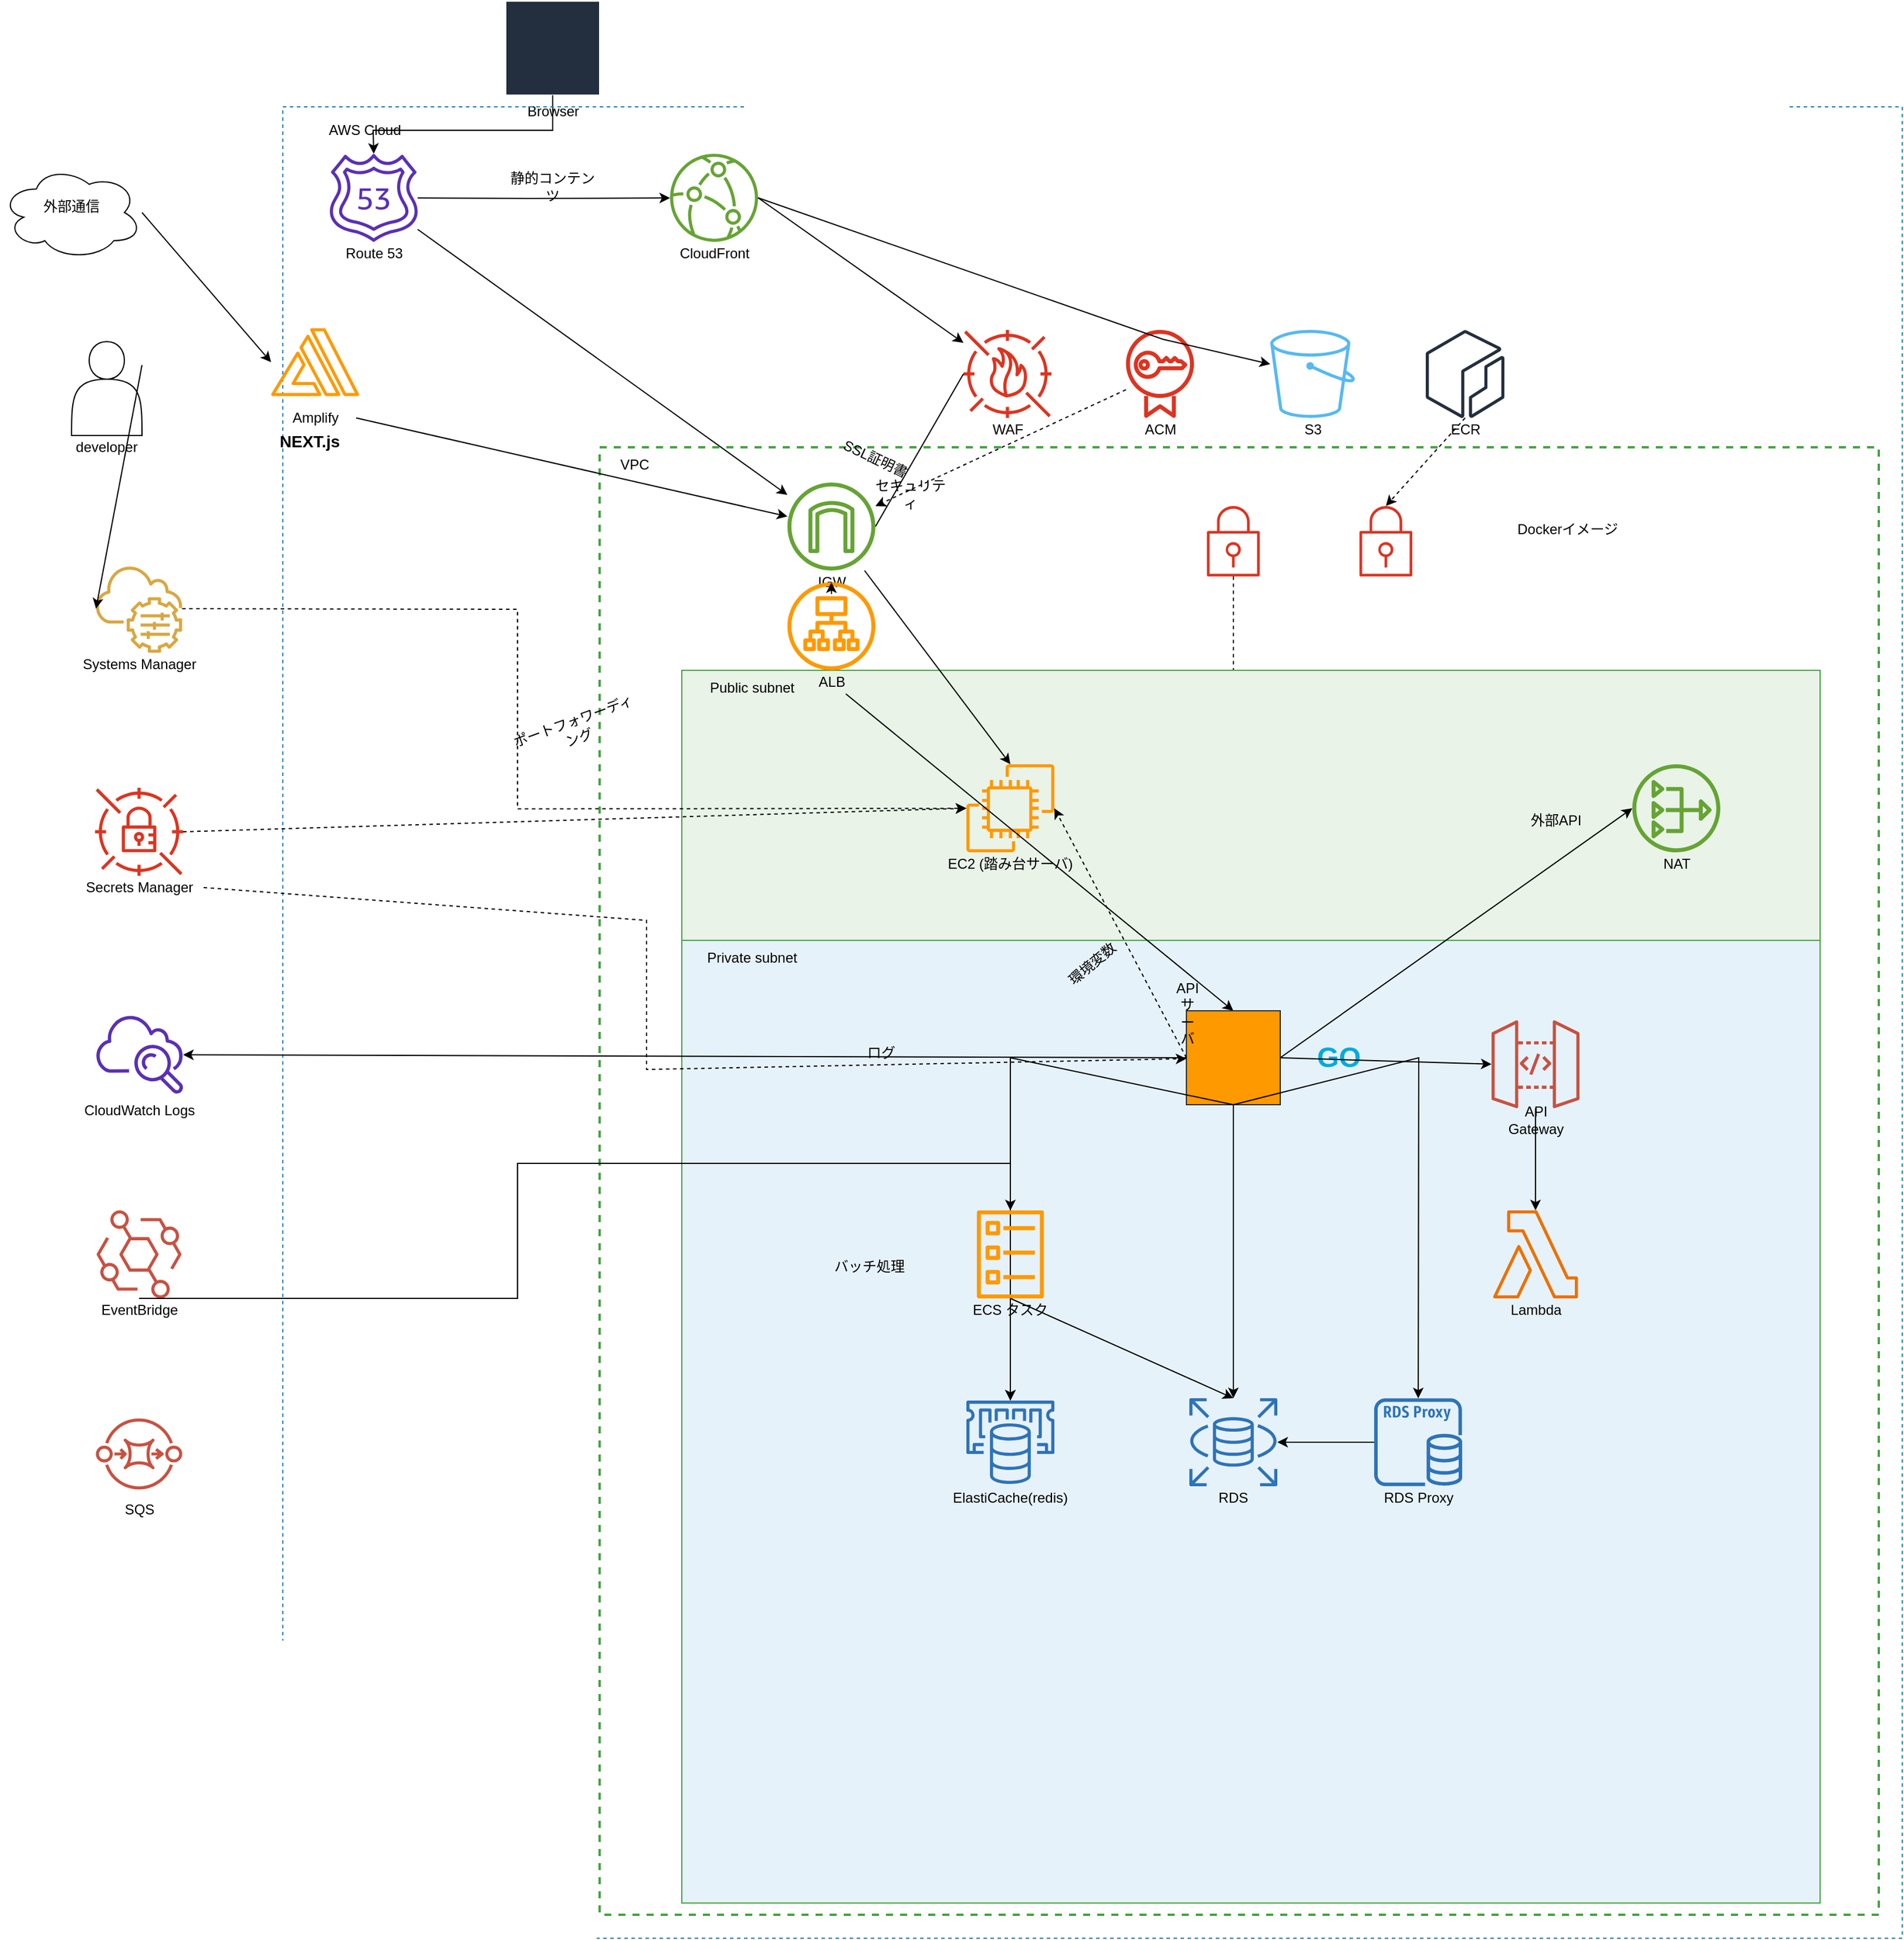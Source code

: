 <mxfile version="24.4.0" type="device">
  <diagram name="ページ1" id="IXcE3vL9v-C5q_3Iq_1a">
    <mxGraphModel dx="2720" dy="1638" grid="1" gridSize="10" guides="1" tooltips="1" connect="1" arrows="1" fold="1" page="1" pageScale="1" pageWidth="2000" pageHeight="1800" math="0" shadow="0">
      <root>
        <mxCell id="0" />
        <mxCell id="1" parent="0" />
        <mxCell id="2" value="Browser" style="shape=mxgraph.aws4.browser;labelPosition=center;align=center;verticalLabelPosition=bottom;verticalAlign=top;html=1;outlineConnect=0;fillColor=#232F3E;strokeColor=#FFFFFF;" vertex="1" parent="1">
          <mxGeometry x="470" y="30" width="80" height="80" as="geometry" />
        </mxCell>
        <mxCell id="3" value="" style="shape=mxgraph.aws4.route_53;html=1;labelPosition=center;align=center;verticalLabelPosition=bottom;verticalAlign=top;outlineConnect=0;fillColor=#5A30B5;strokeColor=#ffffff;" vertex="1" parent="1">
          <mxGeometry x="320" y="160" width="75" height="75" as="geometry" />
        </mxCell>
        <mxCell id="4" value="Route 53" style="text;html=1;strokeColor=none;fillColor=none;align=center;verticalAlign=middle;whiteSpace=wrap;rounded=0;" vertex="1" parent="1">
          <mxGeometry x="322.5" y="235" width="70" height="20" as="geometry" />
        </mxCell>
        <mxCell id="5" value="" style="shape=mxgraph.aws4.cloudfront;html=1;labelPosition=center;align=center;verticalLabelPosition=bottom;verticalAlign=top;outlineConnect=0;fillColor=#65A434;strokeColor=#ffffff;" vertex="1" parent="1">
          <mxGeometry x="610" y="160" width="75" height="75" as="geometry" />
        </mxCell>
        <mxCell id="6" value="CloudFront" style="text;html=1;strokeColor=none;fillColor=none;align=center;verticalAlign=middle;whiteSpace=wrap;rounded=0;" vertex="1" parent="1">
          <mxGeometry x="612.5" y="235" width="70" height="20" as="geometry" />
        </mxCell>
        <mxCell id="7" value="" style="endArrow=classic;html=1;rounded=0;entryX=0.5;entryY=0;entryDx=0;entryDy=0;" edge="1" parent="1" source="2" target="3">
          <mxGeometry width="50" height="50" relative="1" as="geometry">
            <mxPoint x="490" y="120" as="sourcePoint" />
            <mxPoint x="360" y="150" as="targetPoint" />
            <Array as="points">
              <mxPoint x="510" y="140" />
              <mxPoint x="357" y="140" />
            </Array>
          </mxGeometry>
        </mxCell>
        <mxCell id="8" value="静的コンテンツ" style="text;html=1;strokeColor=none;fillColor=none;align=center;verticalAlign=middle;whiteSpace=wrap;rounded=0;" vertex="1" parent="1">
          <mxGeometry x="470" y="177.5" width="80" height="20" as="geometry" />
        </mxCell>
        <mxCell id="9" value="" style="endArrow=classic;html=1;rounded=0;" edge="1" parent="1" source="3" target="61">
          <mxGeometry width="50" height="50" relative="1" as="geometry">
            <mxPoint x="380" y="200" as="sourcePoint" />
            <mxPoint x="490" y="320" as="targetPoint" />
          </mxGeometry>
        </mxCell>
        <mxCell id="10" value="" style="endArrow=classic;html=1;rounded=0;" edge="1" parent="1" source="3" target="5">
          <mxGeometry width="50" height="50" relative="1" as="geometry">
            <mxPoint x="395" y="197.5" as="sourcePoint" />
            <mxPoint x="507.5" y="337.5" as="targetPoint" />
            <Array as="points">
              <mxPoint x="490" y="198" />
            </Array>
          </mxGeometry>
        </mxCell>
        <mxCell id="11" value="" style="group;strokeColor=#147EBA;dashed=1;container=1;collapsible=0;" vertex="1" parent="1">
          <mxGeometry x="280" y="120" width="1380" height="1560" as="geometry" />
        </mxCell>
        <mxCell id="12" value="AWS Cloud" style="text;html=1;strokeColor=none;fillColor=none;align=center;verticalAlign=middle;whiteSpace=wrap;rounded=0;" vertex="1" parent="11">
          <mxGeometry x="30" y="10" width="80" height="20" as="geometry" />
        </mxCell>
        <mxCell id="13" value="" style="shape=mxgraph.aws4.waf;html=1;labelPosition=center;align=center;verticalLabelPosition=bottom;verticalAlign=top;outlineConnect=0;fillColor=#DD3421;strokeColor=#ffffff;" vertex="1" parent="11">
          <mxGeometry x="580" y="190" width="75" height="75" as="geometry" />
        </mxCell>
        <mxCell id="14" value="WAF" style="text;html=1;strokeColor=none;fillColor=none;align=center;verticalAlign=middle;whiteSpace=wrap;rounded=0;" vertex="1" parent="11">
          <mxGeometry x="582.5" y="265" width="70" height="20" as="geometry" />
        </mxCell>
        <mxCell id="15" value="" style="shape=mxgraph.aws4.certificate_manager;html=1;labelPosition=center;align=center;verticalLabelPosition=bottom;verticalAlign=top;outlineConnect=0;fillColor=#DD3421;strokeColor=#ffffff;" vertex="1" parent="11">
          <mxGeometry x="710" y="190" width="75" height="75" as="geometry" />
        </mxCell>
        <mxCell id="16" value="ACM" style="text;html=1;strokeColor=none;fillColor=none;align=center;verticalAlign=middle;whiteSpace=wrap;rounded=0;" vertex="1" parent="11">
          <mxGeometry x="712.5" y="265" width="70" height="20" as="geometry" />
        </mxCell>
        <mxCell id="17" value="" style="shape=mxgraph.aws4.s3;html=1;labelPosition=center;align=center;verticalLabelPosition=bottom;verticalAlign=top;outlineConnect=0;fillColor=#56B9F2;strokeColor=#232F3E;" vertex="1" parent="11">
          <mxGeometry x="840" y="190" width="75" height="75" as="geometry" />
        </mxCell>
        <mxCell id="18" value="S3" style="text;html=1;strokeColor=none;fillColor=none;align=center;verticalAlign=middle;whiteSpace=wrap;rounded=0;" vertex="1" parent="11">
          <mxGeometry x="842.5" y="265" width="70" height="20" as="geometry" />
        </mxCell>
        <mxCell id="19" value="" style="shape=mxgraph.aws4.ecr;html=1;labelPosition=center;align=center;verticalLabelPosition=bottom;verticalAlign=top;outlineConnect=0;fillColor=#232F3E;strokeColor=#D05229;" vertex="1" parent="11">
          <mxGeometry x="970" y="190" width="75" height="75" as="geometry" />
        </mxCell>
        <mxCell id="20" value="ECR" style="text;html=1;strokeColor=none;fillColor=none;align=center;verticalAlign=middle;whiteSpace=wrap;rounded=0;" vertex="1" parent="11">
          <mxGeometry x="972.5" y="265" width="70" height="20" as="geometry" />
        </mxCell>
        <mxCell id="21" value="" style="endArrow=classic;html=1;rounded=0;exitX=1;exitY=0.5;exitDx=0;exitDy=0;" edge="1" parent="11" source="5" target="13">
          <mxGeometry width="50" height="50" relative="1" as="geometry">
            <mxPoint x="685" y="197.5" as="sourcePoint" />
            <mxPoint x="580" y="227.5" as="targetPoint" />
          </mxGeometry>
        </mxCell>
        <mxCell id="22" value="" style="endArrow=classic;html=1;rounded=0;exitX=1;exitY=0.5;exitDx=0;exitDy=0;" edge="1" parent="11" source="5" target="17">
          <mxGeometry width="50" height="50" relative="1" as="geometry">
            <mxPoint x="695" y="197.5" as="sourcePoint" />
            <mxPoint x="840" y="227.5" as="targetPoint" />
            <Array as="points">
              <mxPoint x="750" y="198" />
            </Array>
          </mxGeometry>
        </mxCell>
        <mxCell id="23" value="" style="shape=rectangle;fillColor=none;strokeColor=#44A440;dashed=1;strokeWidth=2;" vertex="1" parent="11">
          <mxGeometry x="270" y="290" width="1090" height="1250" as="geometry" />
        </mxCell>
        <mxCell id="24" value="VPC" style="text;html=1;strokeColor=none;fillColor=none;align=center;verticalAlign=middle;whiteSpace=wrap;rounded=0;" vertex="1" parent="11">
          <mxGeometry x="280" y="295" width="40" height="20" as="geometry" />
        </mxCell>
        <mxCell id="25" value="" style="endArrow=classic;html=1;rounded=0;dashed=1;" edge="1" parent="11" source="15" target="61">
          <mxGeometry width="50" height="50" relative="1" as="geometry">
            <mxPoint x="750" y="270" as="sourcePoint" />
            <mxPoint x="467" y="386" as="targetPoint" />
          </mxGeometry>
        </mxCell>
        <mxCell id="26" value="SSL証明書" style="text;html=1;strokeColor=none;fillColor=none;align=center;verticalAlign=middle;whiteSpace=wrap;rounded=0;rotation=25;" vertex="1" parent="11">
          <mxGeometry x="460" y="290" width="90" height="20" as="geometry" />
        </mxCell>
        <mxCell id="27" value="セキュリティ" style="text;html=1;strokeColor=none;fillColor=none;align=center;verticalAlign=middle;whiteSpace=wrap;rounded=0;" vertex="1" parent="11">
          <mxGeometry x="500" y="320" width="70" height="20" as="geometry" />
        </mxCell>
        <mxCell id="28" value="" style="endArrow=none;html=1;rounded=0;exitX=1;exitY=0.5;exitDx=0;exitDy=0;entryX=0;entryY=0.5;entryDx=0;entryDy=0;" edge="1" parent="11" source="61" target="13">
          <mxGeometry width="50" height="50" relative="1" as="geometry">
            <mxPoint x="497.5" y="426.25" as="sourcePoint" />
            <mxPoint x="580" y="227.5" as="targetPoint" />
          </mxGeometry>
        </mxCell>
        <mxCell id="29" value="" style="shape=mxgraph.aws4.security_group;html=1;labelPosition=center;align=center;verticalLabelPosition=bottom;verticalAlign=top;outlineConnect=0;fillColor=#DD3421;strokeColor=#ffffff;" vertex="1" parent="11">
          <mxGeometry x="780" y="340" width="60" height="60" as="geometry" />
        </mxCell>
        <mxCell id="30" value="" style="shape=mxgraph.aws4.security_group;html=1;labelPosition=center;align=center;verticalLabelPosition=bottom;verticalAlign=top;outlineConnect=0;fillColor=#DD3421;strokeColor=#ffffff;" vertex="1" parent="11">
          <mxGeometry x="910" y="340" width="60" height="60" as="geometry" />
        </mxCell>
        <mxCell id="31" value="" style="endArrow=classic;html=1;rounded=0;dashed=1;exitX=0.5;exitY=1;exitDx=0;exitDy=0;entryX=0.5;entryY=0;entryDx=0;entryDy=0;" edge="1" parent="11" source="29" target="93">
          <mxGeometry width="50" height="50" relative="1" as="geometry">
            <mxPoint x="810" y="420" as="sourcePoint" />
            <mxPoint x="810" y="740" as="targetPoint" />
          </mxGeometry>
        </mxCell>
        <mxCell id="32" value="" style="endArrow=classic;html=1;rounded=0;dashed=1;exitX=0.5;exitY=1;exitDx=0;exitDy=0;entryX=0.5;entryY=0;entryDx=0;entryDy=0;" edge="1" parent="11" source="19" target="30">
          <mxGeometry width="50" height="50" relative="1" as="geometry">
            <mxPoint x="1007.5" y="265" as="sourcePoint" />
            <mxPoint x="940" y="340" as="targetPoint" />
          </mxGeometry>
        </mxCell>
        <mxCell id="33" value="Dockerイメージ" style="text;html=1;strokeColor=none;fillColor=none;align=center;verticalAlign=middle;whiteSpace=wrap;rounded=0;" vertex="1" parent="11">
          <mxGeometry x="1040" y="350" width="110" height="20" as="geometry" />
        </mxCell>
        <mxCell id="34" value="" style="shape=rectangle;fillColor=#E9F3E8;strokeColor=#44A440;strokeWidth=1;" vertex="1" parent="11">
          <mxGeometry x="340" y="480" width="970" height="230" as="geometry" />
        </mxCell>
        <mxCell id="35" value="Public subnet" style="text;html=1;strokeColor=none;fillColor=none;align=center;verticalAlign=middle;whiteSpace=wrap;rounded=0;" vertex="1" parent="11">
          <mxGeometry x="350" y="485" width="100" height="20" as="geometry" />
        </mxCell>
        <mxCell id="36" value="" style="shape=rectangle;fillColor=#E6F2FA;strokeColor=#44A440;strokeWidth=1;" vertex="1" parent="11">
          <mxGeometry x="340" y="710" width="970" height="820" as="geometry" />
        </mxCell>
        <mxCell id="37" value="Private subnet" style="text;html=1;strokeColor=none;fillColor=none;align=center;verticalAlign=middle;whiteSpace=wrap;rounded=0;" vertex="1" parent="11">
          <mxGeometry x="350" y="715" width="100" height="20" as="geometry" />
        </mxCell>
        <mxCell id="38" value="" style="shape=mxgraph.aws4.ec2;html=1;labelPosition=center;align=center;verticalLabelPosition=bottom;verticalAlign=top;outlineConnect=0;fillColor=#FF9900;strokeColor=#232F3E;" vertex="1" parent="11">
          <mxGeometry x="582.5" y="560" width="75" height="75" as="geometry" />
        </mxCell>
        <mxCell id="39" value="EC2 (踏み台サーバ)" style="text;html=1;strokeColor=none;fillColor=none;align=center;verticalAlign=middle;whiteSpace=wrap;rounded=0;" vertex="1" parent="11">
          <mxGeometry x="560" y="635" width="120" height="20" as="geometry" />
        </mxCell>
        <mxCell id="40" value="" style="endArrow=classic;html=1;rounded=0;entryX=0.5;entryY=0;entryDx=0;entryDy=0;" edge="1" parent="11" source="61" target="38">
          <mxGeometry width="50" height="50" relative="1" as="geometry">
            <mxPoint x="467.5" y="466.25" as="sourcePoint" />
            <mxPoint x="620" y="560" as="targetPoint" />
          </mxGeometry>
        </mxCell>
        <mxCell id="41" value="" style="shape=mxgraph.aws4.nat_gateway;html=1;labelPosition=center;align=center;verticalLabelPosition=bottom;verticalAlign=top;outlineConnect=0;fillColor=#65A434;strokeColor=#ffffff;" vertex="1" parent="11">
          <mxGeometry x="1150" y="560" width="75" height="75" as="geometry" />
        </mxCell>
        <mxCell id="42" value="NAT" style="text;html=1;strokeColor=none;fillColor=none;align=center;verticalAlign=middle;whiteSpace=wrap;rounded=0;" vertex="1" parent="11">
          <mxGeometry x="1152.5" y="635" width="70" height="20" as="geometry" />
        </mxCell>
        <mxCell id="43" value="外部API" style="text;html=1;strokeColor=none;fillColor=none;align=center;verticalAlign=middle;whiteSpace=wrap;rounded=0;" vertex="1" parent="11">
          <mxGeometry x="1050" y="597.5" width="70" height="20" as="geometry" />
        </mxCell>
        <mxCell id="44" value="" style="shape=mxgraph.aws4.systems_manager;html=1;labelPosition=center;align=center;verticalLabelPosition=bottom;verticalAlign=top;outlineConnect=0;fillColor=#D9A741;strokeColor=#232F3E;" vertex="1" parent="11">
          <mxGeometry x="-160" y="390" width="75" height="75" as="geometry" />
        </mxCell>
        <mxCell id="45" value="Systems Manager" style="text;html=1;strokeColor=none;fillColor=none;align=center;verticalAlign=middle;whiteSpace=wrap;rounded=0;" vertex="1" parent="11">
          <mxGeometry x="-177.5" y="465" width="110" height="20" as="geometry" />
        </mxCell>
        <mxCell id="46" value="" style="shape=mxgraph.aws4.secrets_manager;html=1;labelPosition=center;align=center;verticalLabelPosition=bottom;verticalAlign=top;outlineConnect=0;fillColor=#DD3421;strokeColor=#ffffff;" vertex="1" parent="11">
          <mxGeometry x="-160" y="580" width="75" height="75" as="geometry" />
        </mxCell>
        <mxCell id="47" value="Secrets Manager" style="text;html=1;strokeColor=none;fillColor=none;align=center;verticalAlign=middle;whiteSpace=wrap;rounded=0;" vertex="1" parent="11">
          <mxGeometry x="-177.5" y="655" width="110" height="20" as="geometry" />
        </mxCell>
        <mxCell id="48" value="" style="endArrow=classic;html=1;rounded=0;dashed=1;exitX=1;exitY=0.5;exitDx=0;exitDy=0;entryX=0;entryY=0.5;entryDx=0;entryDy=0;" edge="1" parent="11" source="46" target="38">
          <mxGeometry width="50" height="50" relative="1" as="geometry">
            <mxPoint x="-75" y="617.5" as="sourcePoint" />
            <mxPoint x="582.5" y="597.5" as="targetPoint" />
          </mxGeometry>
        </mxCell>
        <mxCell id="49" value="ポートフォワーディング" style="text;html=1;strokeColor=none;fillColor=none;align=center;verticalAlign=middle;whiteSpace=wrap;rounded=0;rotation=-20;" vertex="1" parent="11">
          <mxGeometry x="190" y="520" width="120" height="20" as="geometry" />
        </mxCell>
        <mxCell id="50" value="" style="endArrow=classic;html=1;rounded=0;dashed=1;exitX=1;exitY=0.5;exitDx=0;exitDy=0;" edge="1" parent="11" source="44" target="38">
          <mxGeometry width="50" height="50" relative="1" as="geometry">
            <mxPoint x="-75" y="427.5" as="sourcePoint" />
            <mxPoint x="582.5" y="597.5" as="targetPoint" />
            <Array as="points">
              <mxPoint x="200" y="428" />
              <mxPoint x="200" y="598" />
            </Array>
          </mxGeometry>
        </mxCell>
        <mxCell id="51" value="" style="endArrow=classic;html=1;rounded=0;dashed=1;exitX=1;exitY=0.5;exitDx=0;exitDy=0;" edge="1" parent="11" source="47" target="93">
          <mxGeometry width="50" height="50" relative="1" as="geometry">
            <mxPoint x="-75" y="662.5" as="sourcePoint" />
            <mxPoint x="770" y="810" as="targetPoint" />
            <Array as="points">
              <mxPoint x="310" y="693" />
              <mxPoint x="310" y="820" />
            </Array>
          </mxGeometry>
        </mxCell>
        <mxCell id="52" value="" style="shape=mxgraph.aws4.cloudwatch;html=1;labelPosition=center;align=center;verticalLabelPosition=bottom;verticalAlign=top;outlineConnect=0;fillColor=#5A30B5;strokeColor=#ffffff;" vertex="1" parent="11">
          <mxGeometry x="-160" y="770" width="75" height="75" as="geometry" />
        </mxCell>
        <mxCell id="53" value="CloudWatch Logs" style="text;html=1;strokeColor=none;fillColor=none;align=center;verticalAlign=middle;whiteSpace=wrap;rounded=0;" vertex="1" parent="11">
          <mxGeometry x="-177.5" y="845" width="110" height="20" as="geometry" />
        </mxCell>
        <mxCell id="54" value="" style="shape=mxgraph.aws4.eventbridge;html=1;labelPosition=center;align=center;verticalLabelPosition=bottom;verticalAlign=top;outlineConnect=0;fillColor=#C85141;strokeColor=#ffffff;" vertex="1" parent="11">
          <mxGeometry x="-160" y="940" width="75" height="75" as="geometry" />
        </mxCell>
        <mxCell id="55" value="EventBridge" style="text;html=1;strokeColor=none;fillColor=none;align=center;verticalAlign=middle;whiteSpace=wrap;rounded=0;" vertex="1" parent="11">
          <mxGeometry x="-177.5" y="1015" width="110" height="20" as="geometry" />
        </mxCell>
        <mxCell id="56" value="" style="shape=mxgraph.aws4.sqs;html=1;labelPosition=center;align=center;verticalLabelPosition=bottom;verticalAlign=top;outlineConnect=0;fillColor=#C85141;strokeColor=#ffffff;" vertex="1" parent="11">
          <mxGeometry x="-160" y="1110" width="75" height="75" as="geometry" />
        </mxCell>
        <mxCell id="57" value="SQS" style="text;html=1;strokeColor=none;fillColor=none;align=center;verticalAlign=middle;whiteSpace=wrap;rounded=0;" vertex="1" parent="11">
          <mxGeometry x="-142.5" y="1185" width="40" height="20" as="geometry" />
        </mxCell>
        <mxCell id="58" value="" style="shape=mxgraph.aws4.amplify;html=1;labelPosition=center;align=center;verticalLabelPosition=bottom;verticalAlign=top;outlineConnect=0;fillColor=#FF9900;strokeColor=#232F3E;" vertex="1" parent="11">
          <mxGeometry x="-10" y="180" width="75" height="75" as="geometry" />
        </mxCell>
        <mxCell id="59" value="Amplify" style="text;html=1;strokeColor=none;fillColor=none;align=center;verticalAlign=middle;whiteSpace=wrap;rounded=0;" vertex="1" parent="11">
          <mxGeometry x="-7.5" y="255" width="70" height="20" as="geometry" />
        </mxCell>
        <mxCell id="60" value="" style="endArrow=classic;html=1;rounded=0;exitX=1;exitY=0.5;exitDx=0;exitDy=0;" edge="1" parent="11" source="59" target="61">
          <mxGeometry width="50" height="50" relative="1" as="geometry">
            <mxPoint x="65" y="265" as="sourcePoint" />
            <mxPoint x="440" y="420" as="targetPoint" />
          </mxGeometry>
        </mxCell>
        <mxCell id="61" value="" style="shape=mxgraph.aws4.internet_gateway;html=1;labelPosition=center;align=center;verticalLabelPosition=bottom;verticalAlign=top;outlineConnect=0;fillColor=#65A434;strokeColor=#ffffff;" vertex="1" parent="11">
          <mxGeometry x="430" y="320" width="75" height="75" as="geometry" />
        </mxCell>
        <mxCell id="62" value="IGW" style="text;html=1;strokeColor=none;fillColor=none;align=center;verticalAlign=middle;whiteSpace=wrap;rounded=0;" vertex="1" parent="11">
          <mxGeometry x="432.5" y="395" width="70" height="20" as="geometry" />
        </mxCell>
        <mxCell id="63" value="" style="shape=mxgraph.aws4.application_load_balancer;html=1;labelPosition=center;align=center;verticalLabelPosition=bottom;verticalAlign=top;outlineConnect=0;fillColor=#FF9900;strokeColor=#232F3E;" vertex="1" parent="11">
          <mxGeometry x="430" y="405" width="75" height="75" as="geometry" />
        </mxCell>
        <mxCell id="64" value="ALB" style="text;html=1;strokeColor=none;fillColor=none;align=center;verticalAlign=middle;whiteSpace=wrap;rounded=0;" vertex="1" parent="11">
          <mxGeometry x="432.5" y="480" width="70" height="20" as="geometry" />
        </mxCell>
        <mxCell id="65" value="" style="endArrow=classic;html=1;rounded=0;" edge="1" parent="11" source="62" target="63">
          <mxGeometry width="50" height="50" relative="1" as="geometry">
            <mxPoint x="467.5" y="405" as="sourcePoint" />
            <mxPoint x="467.5" y="415" as="targetPoint" />
          </mxGeometry>
        </mxCell>
        <mxCell id="66" value="" style="endArrow=classic;html=1;rounded=0;entryX=0.5;entryY=0;entryDx=0;entryDy=0;" edge="1" parent="11" source="64" target="93">
          <mxGeometry width="50" height="50" relative="1" as="geometry">
            <mxPoint x="467.5" y="490" as="sourcePoint" />
            <mxPoint x="810" y="770" as="targetPoint" />
          </mxGeometry>
        </mxCell>
        <mxCell id="93" value="" style="shape=mxgraph.aws4.ec2_instance;html=1;labelPosition=center;align=center;verticalLabelPosition=bottom;verticalAlign=top;outlineConnect=0;fillColor=#FF9900;strokeColor=#232F3E;" vertex="1" parent="11">
          <mxGeometry x="770" y="770" width="80" height="80" as="geometry" />
        </mxCell>
        <mxCell id="93_label" value="APIサーバ" style="text;html=1;strokeColor=none;fillColor=none;align=center;verticalAlign=middle;whiteSpace=wrap;rounded=0;" vertex="1" parent="93">
          <mxGeometry y="1" width="1" height="1" as="geometry">
            <mxPoint as="offset" />
          </mxGeometry>
        </mxCell>
        <mxCell id="94" value="" style="endArrow=classic;html=1;rounded=0;dashed=1;exitX=0;exitY=0.5;exitDx=0;exitDy=0;entryX=1;entryY=0.5;entryDx=0;entryDy=0;" edge="1" parent="11" source="93" target="38">
          <mxGeometry width="50" height="50" relative="1" as="geometry">
            <mxPoint x="760" y="816" as="sourcePoint" />
            <mxPoint x="667.5" y="597.5" as="targetPoint" />
          </mxGeometry>
        </mxCell>
        <mxCell id="95" value="環境変数" style="text;html=1;strokeColor=none;fillColor=none;align=center;verticalAlign=middle;whiteSpace=wrap;rounded=0;rotation=-40;" vertex="1" parent="11">
          <mxGeometry x="650" y="720" width="80" height="20" as="geometry" />
        </mxCell>
        <mxCell id="96" value="" style="endArrow=classic;html=1;rounded=0;exitX=1;exitY=0.5;exitDx=0;exitDy=0;entryX=0;entryY=0.5;entryDx=0;entryDy=0;" edge="1" parent="11" source="93" target="41">
          <mxGeometry width="50" height="50" relative="1" as="geometry">
            <mxPoint x="860" y="816" as="sourcePoint" />
            <mxPoint x="1150" y="597.5" as="targetPoint" />
          </mxGeometry>
        </mxCell>
        <mxCell id="97" value="" style="endArrow=classic;html=1;rounded=0;exitX=0;exitY=0.5;exitDx=0;exitDy=0;entryX=1;entryY=0.5;entryDx=0;entryDy=0;" edge="1" parent="11" source="93" target="52">
          <mxGeometry width="50" height="50" relative="1" as="geometry">
            <mxPoint x="760" y="816" as="sourcePoint" />
            <mxPoint x="-75" y="807.5" as="targetPoint" />
          </mxGeometry>
        </mxCell>
        <mxCell id="98" value="ログ" style="text;html=1;strokeColor=none;fillColor=none;align=center;verticalAlign=middle;whiteSpace=wrap;rounded=0;" vertex="1" parent="11">
          <mxGeometry x="480" y="796" width="60" height="20" as="geometry" />
        </mxCell>
        <mxCell id="99" value="GO" style="text;html=1;strokeColor=none;fillColor=none;align=center;verticalAlign=middle;whiteSpace=wrap;rounded=0;fontSize=24;fontStyle=1;fontColor=#00ACDD;" vertex="1" parent="11">
          <mxGeometry x="870" y="790" width="60" height="40" as="geometry" />
        </mxCell>
        <mxCell id="100" value="" style="shape=mxgraph.aws4.api_gateway;html=1;labelPosition=center;align=center;verticalLabelPosition=bottom;verticalAlign=top;outlineConnect=0;fillColor=#C85141;strokeColor=#ffffff;" vertex="1" parent="11">
          <mxGeometry x="1030" y="778" width="75" height="75" as="geometry" />
        </mxCell>
        <mxCell id="101" value="API Gateway" style="text;html=1;strokeColor=none;fillColor=none;align=center;verticalAlign=middle;whiteSpace=wrap;rounded=0;" vertex="1" parent="11">
          <mxGeometry x="1032.5" y="853" width="70" height="20" as="geometry" />
        </mxCell>
        <mxCell id="102" value="" style="endArrow=classic;html=1;rounded=0;exitX=1;exitY=0.5;exitDx=0;exitDy=0;entryX=0;entryY=0.5;entryDx=0;entryDy=0;" edge="1" parent="11" source="93" target="100">
          <mxGeometry width="50" height="50" relative="1" as="geometry">
            <mxPoint x="860" y="816" as="sourcePoint" />
            <mxPoint x="1030" y="815.5" as="targetPoint" />
          </mxGeometry>
        </mxCell>
        <mxCell id="103" value="" style="shape=mxgraph.aws4.lambda;html=1;labelPosition=center;align=center;verticalLabelPosition=bottom;verticalAlign=top;outlineConnect=0;fillColor=#ED7100;strokeColor=#ffffff;" vertex="1" parent="11">
          <mxGeometry x="1030" y="940" width="75" height="75" as="geometry" />
        </mxCell>
        <mxCell id="104" value="Lambda" style="text;html=1;strokeColor=none;fillColor=none;align=center;verticalAlign=middle;whiteSpace=wrap;rounded=0;" vertex="1" parent="11">
          <mxGeometry x="1032.5" y="1015" width="70" height="20" as="geometry" />
        </mxCell>
        <mxCell id="105" value="" style="endArrow=classic;html=1;rounded=0;exitX=0.5;exitY=1;exitDx=0;exitDy=0;entryX=0.5;entryY=0;entryDx=0;entryDy=0;" edge="1" parent="11" source="100" target="103">
          <mxGeometry width="50" height="50" relative="1" as="geometry">
            <mxPoint x="1067.5" y="863" as="sourcePoint" />
            <mxPoint x="1067.5" y="940" as="targetPoint" />
          </mxGeometry>
        </mxCell>
        <mxCell id="106" value="" style="shape=mxgraph.aws4.rds;html=1;labelPosition=center;align=center;verticalLabelPosition=bottom;verticalAlign=top;outlineConnect=0;fillColor=#2E73B8;strokeColor=#ffffff;" vertex="1" parent="11">
          <mxGeometry x="772.5" y="1100" width="75" height="75" as="geometry" />
        </mxCell>
        <mxCell id="107" value="RDS" style="text;html=1;strokeColor=none;fillColor=none;align=center;verticalAlign=middle;whiteSpace=wrap;rounded=0;" vertex="1" parent="11">
          <mxGeometry x="775" y="1175" width="70" height="20" as="geometry" />
        </mxCell>
        <mxCell id="108" value="" style="shape=mxgraph.aws4.rds_proxy;html=1;labelPosition=center;align=center;verticalLabelPosition=bottom;verticalAlign=top;outlineConnect=0;fillColor=#2E73B8;strokeColor=#ffffff;" vertex="1" parent="11">
          <mxGeometry x="930" y="1100" width="75" height="75" as="geometry" />
        </mxCell>
        <mxCell id="109" value="RDS Proxy" style="text;html=1;strokeColor=none;fillColor=none;align=center;verticalAlign=middle;whiteSpace=wrap;rounded=0;" vertex="1" parent="11">
          <mxGeometry x="932.5" y="1175" width="70" height="20" as="geometry" />
        </mxCell>
        <mxCell id="110" value="" style="endArrow=classic;html=1;rounded=0;exitX=0.5;exitY=1;exitDx=0;exitDy=0;" edge="1" parent="11" source="93" target="106">
          <mxGeometry width="50" height="50" relative="1" as="geometry">
            <mxPoint x="810" y="872" as="sourcePoint" />
            <mxPoint x="810" y="1100" as="targetPoint" />
          </mxGeometry>
        </mxCell>
        <mxCell id="111" value="" style="endArrow=classic;html=1;rounded=0;exitX=0.5;exitY=1;exitDx=0;exitDy=0;" edge="1" parent="11" source="93" target="108">
          <mxGeometry width="50" height="50" relative="1" as="geometry">
            <mxPoint x="820" y="860" as="sourcePoint" />
            <mxPoint x="967.5" y="1100" as="targetPoint" />
            <Array as="points">
              <mxPoint x="968" y="810" />
            </Array>
          </mxGeometry>
        </mxCell>
        <mxCell id="112" value="" style="endArrow=classic;html=1;rounded=0;exitX=0;exitY=0.5;exitDx=0;exitDy=0;entryX=1;entryY=0.5;entryDx=0;entryDy=0;" edge="1" parent="11" source="108" target="106">
          <mxGeometry width="50" height="50" relative="1" as="geometry">
            <mxPoint x="920" y="1137.5" as="sourcePoint" />
            <mxPoint x="847.5" y="1137.5" as="targetPoint" />
          </mxGeometry>
        </mxCell>
        <mxCell id="113" value="" style="shape=mxgraph.aws4.elasticache;html=1;labelPosition=center;align=center;verticalLabelPosition=bottom;verticalAlign=top;outlineConnect=0;fillColor=#2E73B8;strokeColor=#ffffff;" vertex="1" parent="11">
          <mxGeometry x="582.5" y="1100" width="75" height="75" as="geometry" />
        </mxCell>
        <mxCell id="114" value="ElastiCache(redis)" style="text;html=1;strokeColor=none;fillColor=none;align=center;verticalAlign=middle;whiteSpace=wrap;rounded=0;" vertex="1" parent="11">
          <mxGeometry x="560" y="1175" width="120" height="20" as="geometry" />
        </mxCell>
        <mxCell id="115" value="" style="endArrow=classic;html=1;rounded=0;exitX=0.5;exitY=1;exitDx=0;exitDy=0;" edge="1" parent="11" source="93" target="113">
          <mxGeometry width="50" height="50" relative="1" as="geometry">
            <mxPoint x="800" y="860" as="sourcePoint" />
            <mxPoint x="620" y="1100" as="targetPoint" />
            <Array as="points">
              <mxPoint x="620" y="810" />
            </Array>
          </mxGeometry>
        </mxCell>
        <mxCell id="116" value="" style="shape=mxgraph.aws4.ecs_task;html=1;labelPosition=center;align=center;verticalLabelPosition=bottom;verticalAlign=top;outlineConnect=0;fillColor=#FF9900;strokeColor=#232F3E;" vertex="1" parent="11">
          <mxGeometry x="582.5" y="940" width="75" height="75" as="geometry" />
        </mxCell>
        <mxCell id="117" value="ECS タスク" style="text;html=1;strokeColor=none;fillColor=none;align=center;verticalAlign=middle;whiteSpace=wrap;rounded=0;" vertex="1" parent="11">
          <mxGeometry x="585" y="1015" width="70" height="20" as="geometry" />
        </mxCell>
        <mxCell id="118" value="バッチ処理" style="text;html=1;strokeColor=none;fillColor=none;align=center;verticalAlign=middle;whiteSpace=wrap;rounded=0;" vertex="1" parent="11">
          <mxGeometry x="460" y="977.5" width="80" height="20" as="geometry" />
        </mxCell>
        <mxCell id="119" value="" style="endArrow=classic;html=1;rounded=0;exitX=0.5;exitY=1;exitDx=0;exitDy=0;entryX=0.5;entryY=0;entryDx=0;entryDy=0;" edge="1" parent="11" source="54" target="116">
          <mxGeometry width="50" height="50" relative="1" as="geometry">
            <mxPoint x="-122.5" y="1025" as="sourcePoint" />
            <mxPoint x="620" y="940" as="targetPoint" />
            <Array as="points">
              <mxPoint x="200" y="1015" />
              <mxPoint x="200" y="900" />
              <mxPoint x="620" y="900" />
            </Array>
          </mxGeometry>
        </mxCell>
        <mxCell id="120" value="" style="endArrow=classic;html=1;rounded=0;exitX=0.5;exitY=1;exitDx=0;exitDy=0;entryX=0.5;entryY=0;entryDx=0;entryDy=0;" edge="1" parent="11" source="116" target="106">
          <mxGeometry width="50" height="50" relative="1" as="geometry">
            <mxPoint x="620" y="1025" as="sourcePoint" />
            <mxPoint x="810" y="1100" as="targetPoint" />
          </mxGeometry>
        </mxCell>
        <mxCell id="121" value="" style="endArrow=classic;html=1;rounded=0;exitX=0.5;exitY=1;exitDx=0;exitDy=0;entryX=0.5;entryY=0;entryDx=0;entryDy=0;" edge="1" parent="11" source="116" target="113">
          <mxGeometry width="50" height="50" relative="1" as="geometry">
            <mxPoint x="620" y="1025" as="sourcePoint" />
            <mxPoint x="620" y="1100" as="targetPoint" />
          </mxGeometry>
        </mxCell>
        <mxCell id="122" value="NEXT.js" style="text;html=1;strokeColor=none;fillColor=none;align=center;verticalAlign=middle;whiteSpace=wrap;rounded=0;fontStyle=1;fontSize=14;" vertex="1" parent="11">
          <mxGeometry x="-12.5" y="275" width="70" height="20" as="geometry" />
        </mxCell>
        <mxCell id="123" value="" style="shape=actor;whiteSpace=wrap;html=1;labelPosition=center;verticalLabelPosition=bottom;align=center;verticalAlign=top;" vertex="1" parent="1">
          <mxGeometry x="100" y="320" width="60" height="80" as="geometry" />
        </mxCell>
        <mxCell id="124" value="developer" style="text;html=1;strokeColor=none;fillColor=none;align=center;verticalAlign=middle;whiteSpace=wrap;rounded=0;" vertex="1" parent="1">
          <mxGeometry x="95" y="400" width="70" height="20" as="geometry" />
        </mxCell>
        <mxCell id="125" value="" style="endArrow=classic;html=1;rounded=0;exitX=1;exitY=0.25;exitDx=0;exitDy=0;entryX=0;entryY=0.5;entryDx=0;entryDy=0;" edge="1" parent="1" source="123" target="44">
          <mxGeometry width="50" height="50" relative="1" as="geometry">
            <mxPoint x="170" y="350" as="sourcePoint" />
            <mxPoint x="-85" y="427.5" as="targetPoint" />
          </mxGeometry>
        </mxCell>
        <mxCell id="126" value="" style="shape=cloud;whiteSpace=wrap;html=1;" vertex="1" parent="1">
          <mxGeometry x="40" y="170" width="120" height="80" as="geometry" />
        </mxCell>
        <mxCell id="127" value="外部通信" style="text;html=1;strokeColor=none;fillColor=none;align=center;verticalAlign=middle;whiteSpace=wrap;rounded=0;" vertex="1" parent="1">
          <mxGeometry x="65" y="195" width="70" height="20" as="geometry" />
        </mxCell>
        <mxCell id="128" value="" style="endArrow=classic;html=1;rounded=0;exitX=1;exitY=0.5;exitDx=0;exitDy=0;entryX=0;entryY=0.5;entryDx=0;entryDy=0;" edge="1" parent="1" source="126" target="58">
          <mxGeometry width="50" height="50" relative="1" as="geometry">
            <mxPoint x="170" y="210" as="sourcePoint" />
            <mxPoint x="270" y="337.5" as="targetPoint" />
          </mxGeometry>
        </mxCell>
      </root>
    </mxGraphModel>
  </diagram>
</mxfile>
